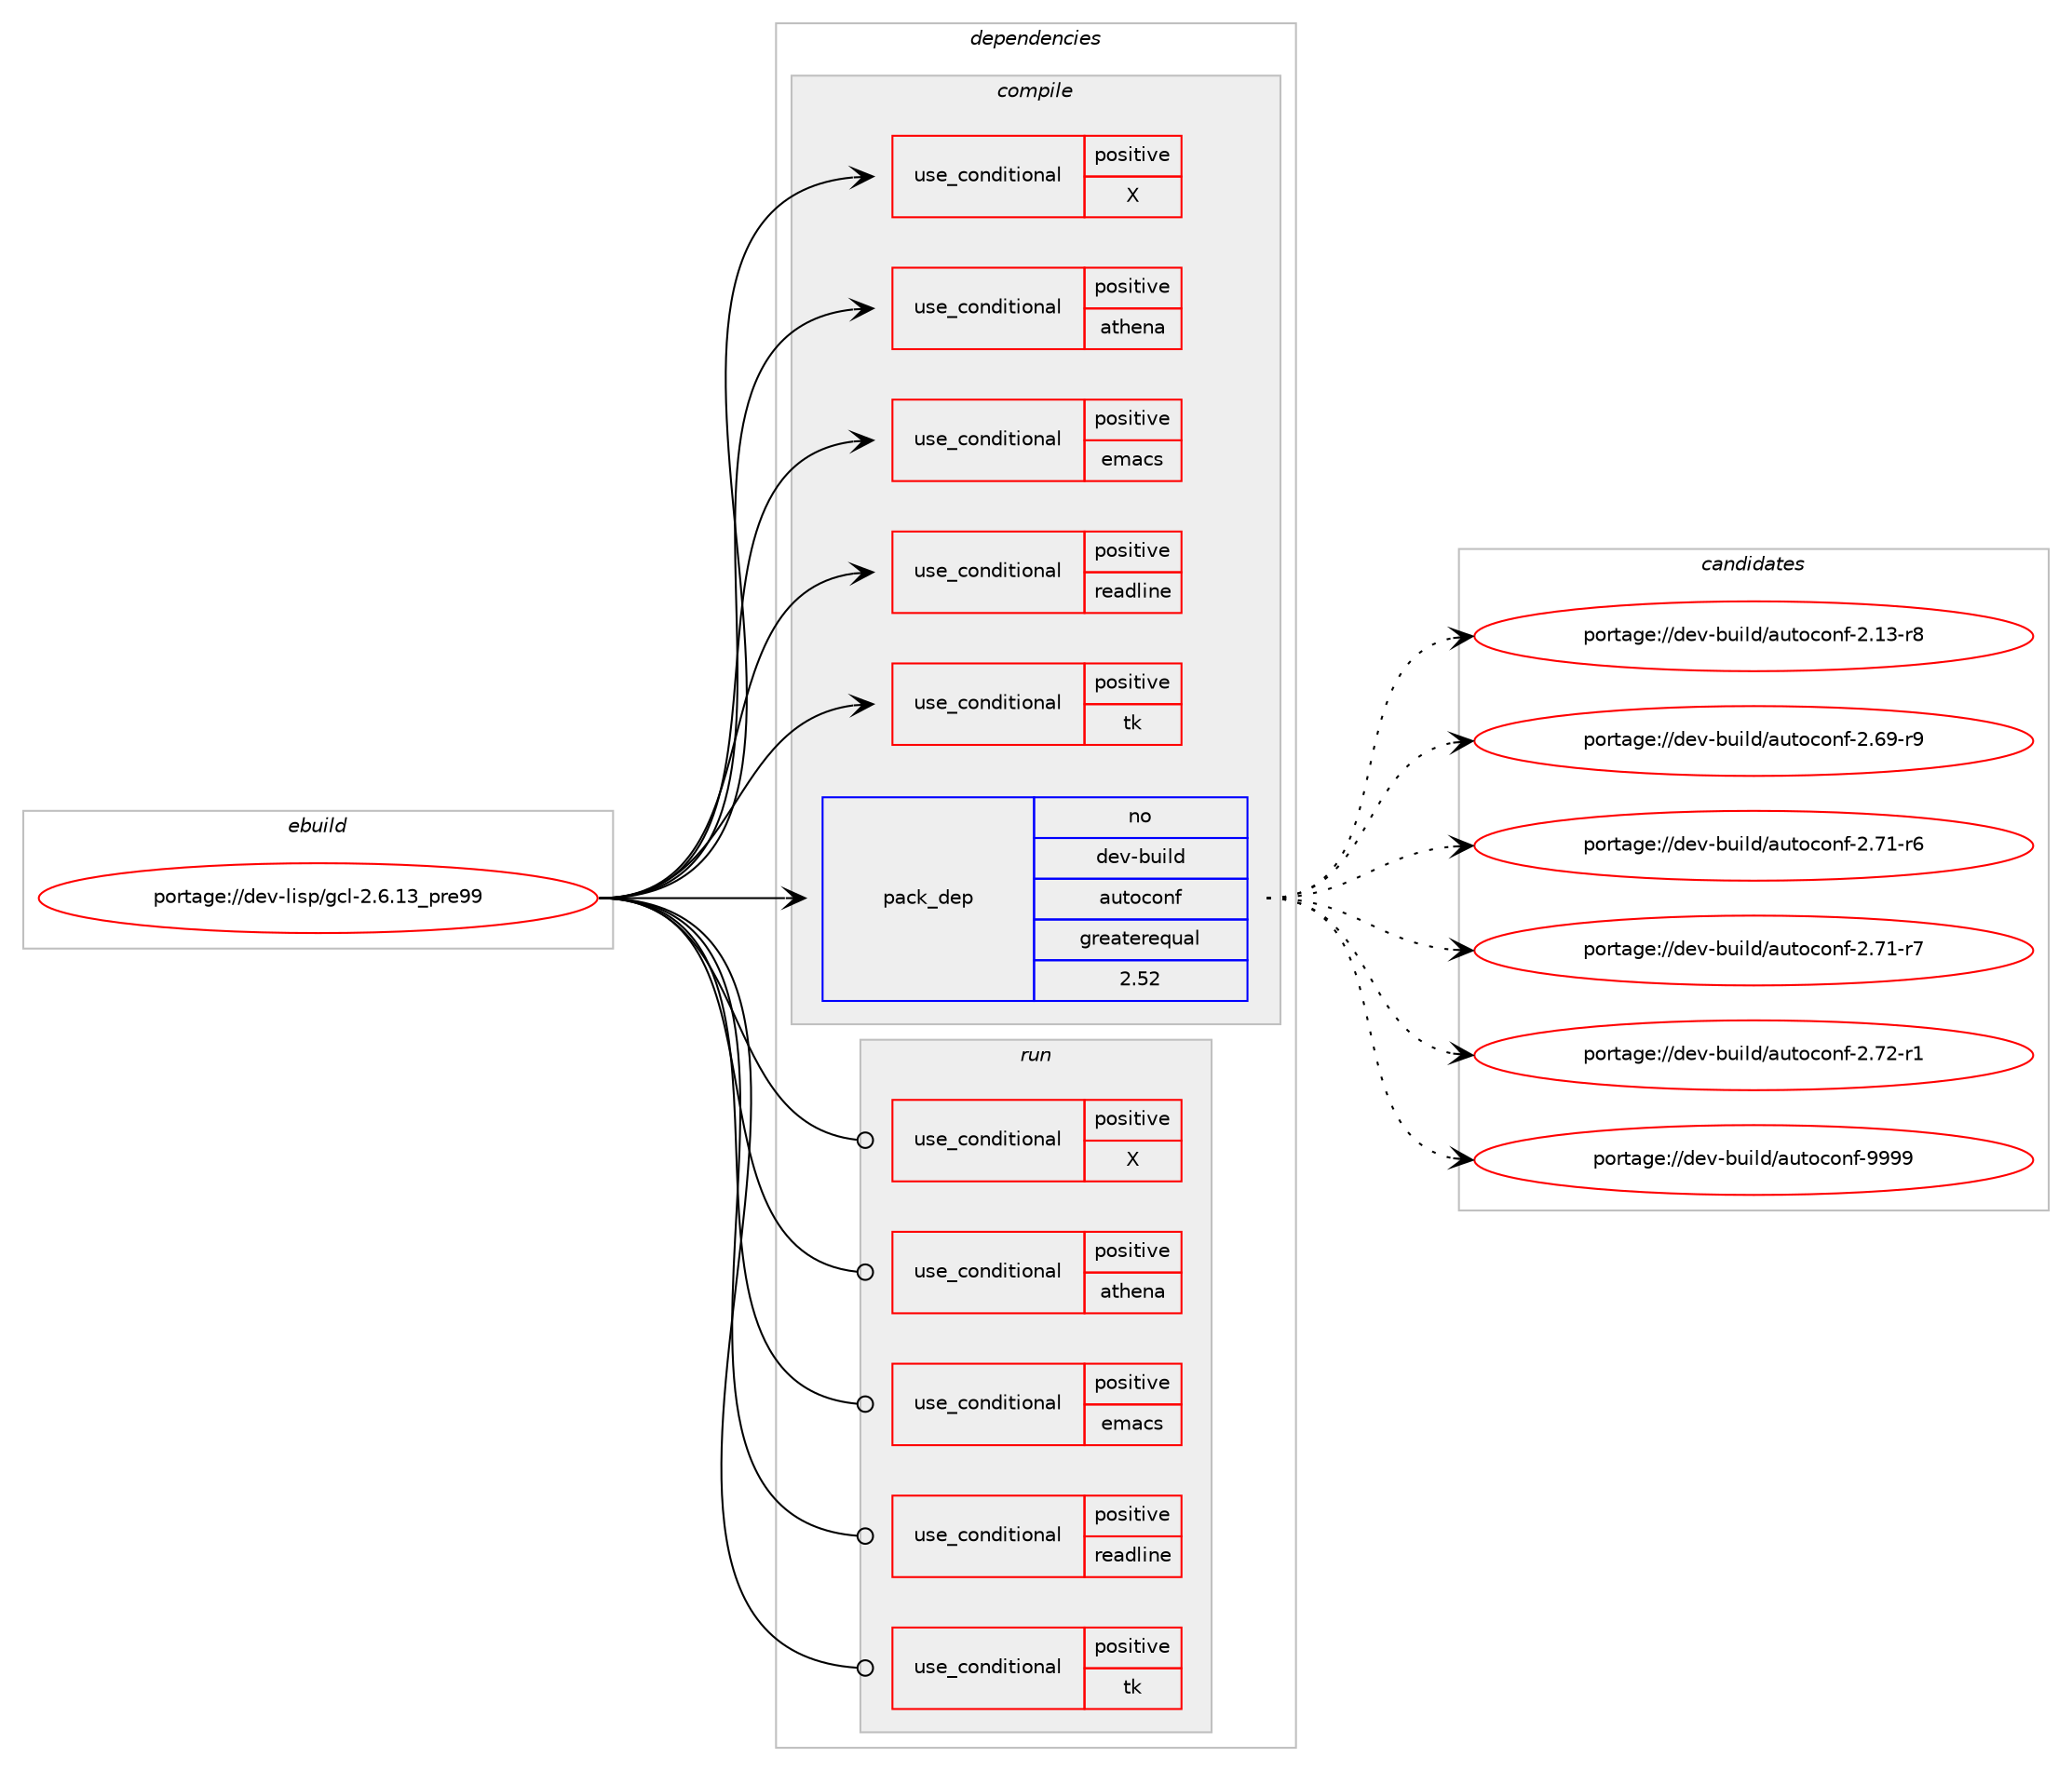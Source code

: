 digraph prolog {

# *************
# Graph options
# *************

newrank=true;
concentrate=true;
compound=true;
graph [rankdir=LR,fontname=Helvetica,fontsize=10,ranksep=1.5];#, ranksep=2.5, nodesep=0.2];
edge  [arrowhead=vee];
node  [fontname=Helvetica,fontsize=10];

# **********
# The ebuild
# **********

subgraph cluster_leftcol {
color=gray;
rank=same;
label=<<i>ebuild</i>>;
id [label="portage://dev-lisp/gcl-2.6.13_pre99", color=red, width=4, href="../dev-lisp/gcl-2.6.13_pre99.svg"];
}

# ****************
# The dependencies
# ****************

subgraph cluster_midcol {
color=gray;
label=<<i>dependencies</i>>;
subgraph cluster_compile {
fillcolor="#eeeeee";
style=filled;
label=<<i>compile</i>>;
subgraph cond28053 {
dependency58728 [label=<<TABLE BORDER="0" CELLBORDER="1" CELLSPACING="0" CELLPADDING="4"><TR><TD ROWSPAN="3" CELLPADDING="10">use_conditional</TD></TR><TR><TD>positive</TD></TR><TR><TD>X</TD></TR></TABLE>>, shape=none, color=red];
# *** BEGIN UNKNOWN DEPENDENCY TYPE (TODO) ***
# dependency58728 -> package_dependency(portage://dev-lisp/gcl-2.6.13_pre99,install,no,x11-libs,libXt,none,[,,],[],[])
# *** END UNKNOWN DEPENDENCY TYPE (TODO) ***

# *** BEGIN UNKNOWN DEPENDENCY TYPE (TODO) ***
# dependency58728 -> package_dependency(portage://dev-lisp/gcl-2.6.13_pre99,install,no,x11-libs,libXext,none,[,,],[],[])
# *** END UNKNOWN DEPENDENCY TYPE (TODO) ***

# *** BEGIN UNKNOWN DEPENDENCY TYPE (TODO) ***
# dependency58728 -> package_dependency(portage://dev-lisp/gcl-2.6.13_pre99,install,no,x11-libs,libXmu,none,[,,],[],[])
# *** END UNKNOWN DEPENDENCY TYPE (TODO) ***

# *** BEGIN UNKNOWN DEPENDENCY TYPE (TODO) ***
# dependency58728 -> package_dependency(portage://dev-lisp/gcl-2.6.13_pre99,install,no,x11-libs,libXaw,none,[,,],[],[])
# *** END UNKNOWN DEPENDENCY TYPE (TODO) ***

}
id:e -> dependency58728:w [weight=20,style="solid",arrowhead="vee"];
subgraph cond28054 {
dependency58729 [label=<<TABLE BORDER="0" CELLBORDER="1" CELLSPACING="0" CELLPADDING="4"><TR><TD ROWSPAN="3" CELLPADDING="10">use_conditional</TD></TR><TR><TD>positive</TD></TR><TR><TD>athena</TD></TR></TABLE>>, shape=none, color=red];
# *** BEGIN UNKNOWN DEPENDENCY TYPE (TODO) ***
# dependency58729 -> package_dependency(portage://dev-lisp/gcl-2.6.13_pre99,install,no,x11-libs,libXaw,none,[,,],[],[])
# *** END UNKNOWN DEPENDENCY TYPE (TODO) ***

}
id:e -> dependency58729:w [weight=20,style="solid",arrowhead="vee"];
subgraph cond28055 {
dependency58730 [label=<<TABLE BORDER="0" CELLBORDER="1" CELLSPACING="0" CELLPADDING="4"><TR><TD ROWSPAN="3" CELLPADDING="10">use_conditional</TD></TR><TR><TD>positive</TD></TR><TR><TD>emacs</TD></TR></TABLE>>, shape=none, color=red];
# *** BEGIN UNKNOWN DEPENDENCY TYPE (TODO) ***
# dependency58730 -> package_dependency(portage://dev-lisp/gcl-2.6.13_pre99,install,no,app-editors,emacs,none,[,,],any_same_slot,[])
# *** END UNKNOWN DEPENDENCY TYPE (TODO) ***

}
id:e -> dependency58730:w [weight=20,style="solid",arrowhead="vee"];
subgraph cond28056 {
dependency58731 [label=<<TABLE BORDER="0" CELLBORDER="1" CELLSPACING="0" CELLPADDING="4"><TR><TD ROWSPAN="3" CELLPADDING="10">use_conditional</TD></TR><TR><TD>positive</TD></TR><TR><TD>readline</TD></TR></TABLE>>, shape=none, color=red];
# *** BEGIN UNKNOWN DEPENDENCY TYPE (TODO) ***
# dependency58731 -> package_dependency(portage://dev-lisp/gcl-2.6.13_pre99,install,no,sys-libs,readline,none,[,,],any_same_slot,[])
# *** END UNKNOWN DEPENDENCY TYPE (TODO) ***

}
id:e -> dependency58731:w [weight=20,style="solid",arrowhead="vee"];
subgraph cond28057 {
dependency58732 [label=<<TABLE BORDER="0" CELLBORDER="1" CELLSPACING="0" CELLPADDING="4"><TR><TD ROWSPAN="3" CELLPADDING="10">use_conditional</TD></TR><TR><TD>positive</TD></TR><TR><TD>tk</TD></TR></TABLE>>, shape=none, color=red];
# *** BEGIN UNKNOWN DEPENDENCY TYPE (TODO) ***
# dependency58732 -> package_dependency(portage://dev-lisp/gcl-2.6.13_pre99,install,no,dev-lang,tk,none,[,,],any_same_slot,[])
# *** END UNKNOWN DEPENDENCY TYPE (TODO) ***

}
id:e -> dependency58732:w [weight=20,style="solid",arrowhead="vee"];
# *** BEGIN UNKNOWN DEPENDENCY TYPE (TODO) ***
# id -> package_dependency(portage://dev-lisp/gcl-2.6.13_pre99,install,no,app-text,texi2html,none,[,,],[],[])
# *** END UNKNOWN DEPENDENCY TYPE (TODO) ***

subgraph pack29511 {
dependency58733 [label=<<TABLE BORDER="0" CELLBORDER="1" CELLSPACING="0" CELLPADDING="4" WIDTH="220"><TR><TD ROWSPAN="6" CELLPADDING="30">pack_dep</TD></TR><TR><TD WIDTH="110">no</TD></TR><TR><TD>dev-build</TD></TR><TR><TD>autoconf</TD></TR><TR><TD>greaterequal</TD></TR><TR><TD>2.52</TD></TR></TABLE>>, shape=none, color=blue];
}
id:e -> dependency58733:w [weight=20,style="solid",arrowhead="vee"];
# *** BEGIN UNKNOWN DEPENDENCY TYPE (TODO) ***
# id -> package_dependency(portage://dev-lisp/gcl-2.6.13_pre99,install,no,dev-libs,gmp,none,[,,],[],[])
# *** END UNKNOWN DEPENDENCY TYPE (TODO) ***

# *** BEGIN UNKNOWN DEPENDENCY TYPE (TODO) ***
# id -> package_dependency(portage://dev-lisp/gcl-2.6.13_pre99,install,no,virtual,latex-base,none,[,,],[],[])
# *** END UNKNOWN DEPENDENCY TYPE (TODO) ***

# *** BEGIN UNKNOWN DEPENDENCY TYPE (TODO) ***
# id -> package_dependency(portage://dev-lisp/gcl-2.6.13_pre99,install,no,virtual,texi2dvi,none,[,,],[],[])
# *** END UNKNOWN DEPENDENCY TYPE (TODO) ***

}
subgraph cluster_compileandrun {
fillcolor="#eeeeee";
style=filled;
label=<<i>compile and run</i>>;
}
subgraph cluster_run {
fillcolor="#eeeeee";
style=filled;
label=<<i>run</i>>;
subgraph cond28058 {
dependency58734 [label=<<TABLE BORDER="0" CELLBORDER="1" CELLSPACING="0" CELLPADDING="4"><TR><TD ROWSPAN="3" CELLPADDING="10">use_conditional</TD></TR><TR><TD>positive</TD></TR><TR><TD>X</TD></TR></TABLE>>, shape=none, color=red];
# *** BEGIN UNKNOWN DEPENDENCY TYPE (TODO) ***
# dependency58734 -> package_dependency(portage://dev-lisp/gcl-2.6.13_pre99,run,no,x11-libs,libXt,none,[,,],[],[])
# *** END UNKNOWN DEPENDENCY TYPE (TODO) ***

# *** BEGIN UNKNOWN DEPENDENCY TYPE (TODO) ***
# dependency58734 -> package_dependency(portage://dev-lisp/gcl-2.6.13_pre99,run,no,x11-libs,libXext,none,[,,],[],[])
# *** END UNKNOWN DEPENDENCY TYPE (TODO) ***

# *** BEGIN UNKNOWN DEPENDENCY TYPE (TODO) ***
# dependency58734 -> package_dependency(portage://dev-lisp/gcl-2.6.13_pre99,run,no,x11-libs,libXmu,none,[,,],[],[])
# *** END UNKNOWN DEPENDENCY TYPE (TODO) ***

# *** BEGIN UNKNOWN DEPENDENCY TYPE (TODO) ***
# dependency58734 -> package_dependency(portage://dev-lisp/gcl-2.6.13_pre99,run,no,x11-libs,libXaw,none,[,,],[],[])
# *** END UNKNOWN DEPENDENCY TYPE (TODO) ***

}
id:e -> dependency58734:w [weight=20,style="solid",arrowhead="odot"];
subgraph cond28059 {
dependency58735 [label=<<TABLE BORDER="0" CELLBORDER="1" CELLSPACING="0" CELLPADDING="4"><TR><TD ROWSPAN="3" CELLPADDING="10">use_conditional</TD></TR><TR><TD>positive</TD></TR><TR><TD>athena</TD></TR></TABLE>>, shape=none, color=red];
# *** BEGIN UNKNOWN DEPENDENCY TYPE (TODO) ***
# dependency58735 -> package_dependency(portage://dev-lisp/gcl-2.6.13_pre99,run,no,x11-libs,libXaw,none,[,,],[],[])
# *** END UNKNOWN DEPENDENCY TYPE (TODO) ***

}
id:e -> dependency58735:w [weight=20,style="solid",arrowhead="odot"];
subgraph cond28060 {
dependency58736 [label=<<TABLE BORDER="0" CELLBORDER="1" CELLSPACING="0" CELLPADDING="4"><TR><TD ROWSPAN="3" CELLPADDING="10">use_conditional</TD></TR><TR><TD>positive</TD></TR><TR><TD>emacs</TD></TR></TABLE>>, shape=none, color=red];
# *** BEGIN UNKNOWN DEPENDENCY TYPE (TODO) ***
# dependency58736 -> package_dependency(portage://dev-lisp/gcl-2.6.13_pre99,run,no,app-editors,emacs,none,[,,],any_same_slot,[])
# *** END UNKNOWN DEPENDENCY TYPE (TODO) ***

}
id:e -> dependency58736:w [weight=20,style="solid",arrowhead="odot"];
subgraph cond28061 {
dependency58737 [label=<<TABLE BORDER="0" CELLBORDER="1" CELLSPACING="0" CELLPADDING="4"><TR><TD ROWSPAN="3" CELLPADDING="10">use_conditional</TD></TR><TR><TD>positive</TD></TR><TR><TD>readline</TD></TR></TABLE>>, shape=none, color=red];
# *** BEGIN UNKNOWN DEPENDENCY TYPE (TODO) ***
# dependency58737 -> package_dependency(portage://dev-lisp/gcl-2.6.13_pre99,run,no,sys-libs,readline,none,[,,],any_same_slot,[])
# *** END UNKNOWN DEPENDENCY TYPE (TODO) ***

}
id:e -> dependency58737:w [weight=20,style="solid",arrowhead="odot"];
subgraph cond28062 {
dependency58738 [label=<<TABLE BORDER="0" CELLBORDER="1" CELLSPACING="0" CELLPADDING="4"><TR><TD ROWSPAN="3" CELLPADDING="10">use_conditional</TD></TR><TR><TD>positive</TD></TR><TR><TD>tk</TD></TR></TABLE>>, shape=none, color=red];
# *** BEGIN UNKNOWN DEPENDENCY TYPE (TODO) ***
# dependency58738 -> package_dependency(portage://dev-lisp/gcl-2.6.13_pre99,run,no,dev-lang,tk,none,[,,],any_same_slot,[])
# *** END UNKNOWN DEPENDENCY TYPE (TODO) ***

}
id:e -> dependency58738:w [weight=20,style="solid",arrowhead="odot"];
# *** BEGIN UNKNOWN DEPENDENCY TYPE (TODO) ***
# id -> package_dependency(portage://dev-lisp/gcl-2.6.13_pre99,run,no,dev-libs,gmp,none,[,,],[],[])
# *** END UNKNOWN DEPENDENCY TYPE (TODO) ***

# *** BEGIN UNKNOWN DEPENDENCY TYPE (TODO) ***
# id -> package_dependency(portage://dev-lisp/gcl-2.6.13_pre99,run,no,virtual,latex-base,none,[,,],[],[])
# *** END UNKNOWN DEPENDENCY TYPE (TODO) ***

}
}

# **************
# The candidates
# **************

subgraph cluster_choices {
rank=same;
color=gray;
label=<<i>candidates</i>>;

subgraph choice29511 {
color=black;
nodesep=1;
choice100101118459811710510810047971171161119911111010245504649514511456 [label="portage://dev-build/autoconf-2.13-r8", color=red, width=4,href="../dev-build/autoconf-2.13-r8.svg"];
choice100101118459811710510810047971171161119911111010245504654574511457 [label="portage://dev-build/autoconf-2.69-r9", color=red, width=4,href="../dev-build/autoconf-2.69-r9.svg"];
choice100101118459811710510810047971171161119911111010245504655494511454 [label="portage://dev-build/autoconf-2.71-r6", color=red, width=4,href="../dev-build/autoconf-2.71-r6.svg"];
choice100101118459811710510810047971171161119911111010245504655494511455 [label="portage://dev-build/autoconf-2.71-r7", color=red, width=4,href="../dev-build/autoconf-2.71-r7.svg"];
choice100101118459811710510810047971171161119911111010245504655504511449 [label="portage://dev-build/autoconf-2.72-r1", color=red, width=4,href="../dev-build/autoconf-2.72-r1.svg"];
choice10010111845981171051081004797117116111991111101024557575757 [label="portage://dev-build/autoconf-9999", color=red, width=4,href="../dev-build/autoconf-9999.svg"];
dependency58733:e -> choice100101118459811710510810047971171161119911111010245504649514511456:w [style=dotted,weight="100"];
dependency58733:e -> choice100101118459811710510810047971171161119911111010245504654574511457:w [style=dotted,weight="100"];
dependency58733:e -> choice100101118459811710510810047971171161119911111010245504655494511454:w [style=dotted,weight="100"];
dependency58733:e -> choice100101118459811710510810047971171161119911111010245504655494511455:w [style=dotted,weight="100"];
dependency58733:e -> choice100101118459811710510810047971171161119911111010245504655504511449:w [style=dotted,weight="100"];
dependency58733:e -> choice10010111845981171051081004797117116111991111101024557575757:w [style=dotted,weight="100"];
}
}

}
